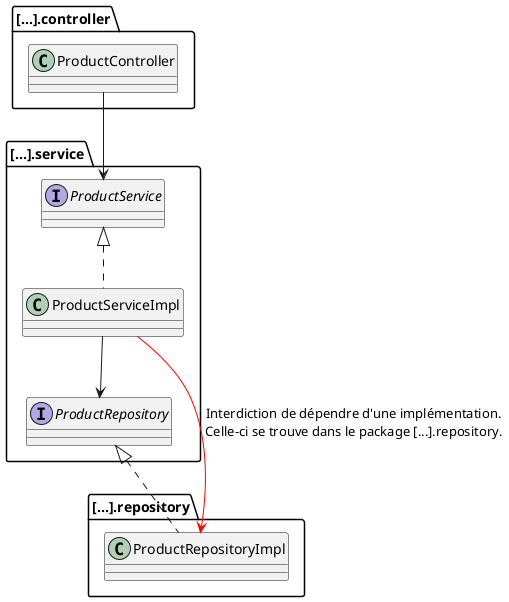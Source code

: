 @startuml
set separator none
package [...].controller {
  class ProductController {
  }
}

package [...].service {
  interface ProductRepository {
  }
  interface ProductService {
  }
  class ProductServiceImpl implements ProductService {
  }
}

package [...].repository {
  class ProductRepositoryImpl implements ProductRepository {
  }
}

ProductController --> ProductService
ProductServiceImpl --> ProductRepository
ProductServiceImpl -[#red]-> ProductRepositoryImpl : Interdiction de dépendre d'une implémentation.\nCelle-ci se trouve dans le package [...].repository.


@enduml